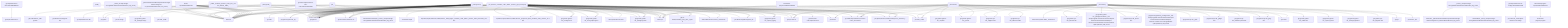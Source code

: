 graph TD
    app-mlperf-inference,d775cac873ee4231_(_nvidia,_resnet50,_tensorrt,_cuda,_test,_r4.1-dev_default,_offline_) --> detect,os
    app-mlperf-inference,d775cac873ee4231_(_nvidia,_resnet50,_tensorrt,_cuda,_test,_r4.1-dev_default,_offline_) --> get,sys-utils-cm
    app-mlperf-inference,d775cac873ee4231_(_nvidia,_resnet50,_tensorrt,_cuda,_test,_r4.1-dev_default,_offline_) --> get,python
    app-mlperf-inference,d775cac873ee4231_(_nvidia,_resnet50,_tensorrt,_cuda,_test,_r4.1-dev_default,_offline_) --> get,mlcommons,inference,src
    get-mlperf-inference-utils,e341e5f86d8342e5 --> get,mlperf,inference,src
    app-mlperf-inference,d775cac873ee4231_(_nvidia,_resnet50,_tensorrt,_cuda,_test,_r4.1-dev_default,_offline_) --> get,mlperf,inference,utils
    app-mlperf-inference,d775cac873ee4231_(_nvidia,_resnet50,_tensorrt,_cuda,_test,_r4.1-dev_default,_offline_) --> get,dataset-aux,imagenet-aux
    get-cuda,46d133d9ef92422d_(_toolkit_) --> detect,os
    get-cuda-devices,7a3ede4d3558427a_(_with-pycuda_) --> get,cuda,_toolkit
    get-cuda-devices,7a3ede4d3558427a_(_with-pycuda_) --> get,python3
    get-generic-python-lib,94b62a682bc44791_(_package.pycuda_) --> get,python3
    get-cuda-devices,7a3ede4d3558427a_(_with-pycuda_) --> get,generic-python-lib,_package.pycuda
    get-generic-python-lib,94b62a682bc44791_(_package.numpy_) --> detect,os
    detect-cpu,586c8a43320142f7 --> detect,os
    get-generic-python-lib,94b62a682bc44791_(_package.numpy_) --> detect,cpu
    get-generic-python-lib,94b62a682bc44791_(_package.numpy_) --> get,python3
    get-generic-python-lib,94b62a682bc44791_(_pip_) --> get,python3
    get-generic-python-lib,94b62a682bc44791_(_package.numpy_) --> get,generic-python-lib,_pip
    get-cuda-devices,7a3ede4d3558427a_(_with-pycuda_) --> get,generic-python-lib,_package.numpy
    app-mlperf-inference,d775cac873ee4231_(_nvidia,_resnet50,_tensorrt,_cuda,_test,_r4.1-dev_default,_offline_) --> get,cuda-devices,_with-pycuda
    app-mlperf-inference-nvidia,bc3b17fb430f4732_(_run_harness,_resnet50,_cuda,_offline,_tensorrt,_gpu_memory.48_) --> detect,os
    detect-cpu,586c8a43320142f7 --> detect,os
    app-mlperf-inference-nvidia,bc3b17fb430f4732_(_run_harness,_resnet50,_cuda,_offline,_tensorrt,_gpu_memory.48_) --> detect,cpu
    app-mlperf-inference-nvidia,bc3b17fb430f4732_(_run_harness,_resnet50,_cuda,_offline,_tensorrt,_gpu_memory.48_) --> get,sys-utils-cm
    app-mlperf-inference-nvidia,bc3b17fb430f4732_(_run_harness,_resnet50,_cuda,_offline,_tensorrt,_gpu_memory.48_) --> get,mlperf,inference,nvidia,scratch,space,_version.4_1-dev
    get-generic-python-lib,94b62a682bc44791_(_mlperf_logging_) --> get,python3
    app-mlperf-inference-nvidia,bc3b17fb430f4732_(_run_harness,_resnet50,_cuda,_offline,_tensorrt,_gpu_memory.48_) --> get,generic-python-lib,_mlperf_logging
    get-dataset-imagenet-val,7afd58d287fe4f11_(_full_) --> detect,os
    download-file,9cdc8dc41aae437e_(_cmutil,_url.https://image-net.org/data/ILSVRC/2012/ILSVRC2012_img_val.tar_) --> detect,os
    download-and-extract,c67e81a4ce2649f5_(_extract,_url.https://image-net.org/data/ILSVRC/2012/ILSVRC2012_img_val.tar_) --> download,file,_cmutil,_url.https://image-net.org/data/ILSVRC/2012/ILSVRC2012_img_val.tar
    extract-file,3f0b76219d004817_(_path./home/mlcuser/MLC/repos/local/cache/get-dataset-imagenet-val_3079ac0d/ILSVRC2012_img_val.tar_) --> detect,os
    download-and-extract,c67e81a4ce2649f5_(_extract,_url.https://image-net.org/data/ILSVRC/2012/ILSVRC2012_img_val.tar_) --> extract,file,_path./home/mlcuser/MLC/repos/local/cache/get-dataset-imagenet-val_3079ac0d/ILSVRC2012_img_val.tar
    get-dataset-imagenet-val,7afd58d287fe4f11_(_full_) --> download-and-extract,file,_extract,_url.https://image-net.org/data/ILSVRC/2012/ILSVRC2012_img_val.tar
    app-mlperf-inference-nvidia,bc3b17fb430f4732_(_run_harness,_resnet50,_cuda,_offline,_tensorrt,_gpu_memory.48_) --> get,dataset,original,imagenet,_full
    app-mlperf-inference-nvidia,bc3b17fb430f4732_(_run_harness,_resnet50,_cuda,_offline,_tensorrt,_gpu_memory.48_) --> get,ml-model,resnet50,_fp32,_onnx,_opset-8
    app-mlperf-inference-nvidia,bc3b17fb430f4732_(_run_harness,_resnet50,_cuda,_offline,_tensorrt,_gpu_memory.48_) --> get,mlcommons,inference,src
    app-mlperf-inference-nvidia,bc3b17fb430f4732_(_run_harness,_resnet50,_cuda,_offline,_tensorrt,_gpu_memory.48_) --> get,nvidia,mlperf,inference,common-code,_mlcommons
    generate-mlperf-inference-user-conf,3af4475745964b93 --> detect,os
    detect-cpu,586c8a43320142f7 --> detect,os
    generate-mlperf-inference-user-conf,3af4475745964b93 --> detect,cpu
    generate-mlperf-inference-user-conf,3af4475745964b93 --> get,python
    generate-mlperf-inference-user-conf,3af4475745964b93 --> get,mlcommons,inference,src
    get-mlperf-inference-sut-configs,c2fbf72009e2445b --> get,cache,dir,_name.mlperf-inference-sut-configs
    generate-mlperf-inference-user-conf,3af4475745964b93 --> get,sut,configs
    app-mlperf-inference-nvidia,bc3b17fb430f4732_(_run_harness,_resnet50,_cuda,_offline,_tensorrt,_gpu_memory.48_) --> generate,user-conf,mlperf,inference
    get-generic-python-lib,94b62a682bc44791_(_package.pycuda_) --> get,python3
    app-mlperf-inference-nvidia,bc3b17fb430f4732_(_run_harness,_resnet50,_cuda,_offline,_tensorrt,_gpu_memory.48_) --> get,generic-python-lib,_package.pycuda
    app-mlperf-inference-nvidia,bc3b17fb430f4732_(_run_harness,_resnet50,_cuda,_offline,_tensorrt,_gpu_memory.48_) --> get,cuda,_cudnn
    app-mlperf-inference-nvidia,bc3b17fb430f4732_(_run_harness,_resnet50,_cuda,_offline,_tensorrt,_gpu_memory.48_) --> get,tensorrt
    build-mlperf-inference-server-nvidia,f37403af5e9f4541_(_mlcommons_) --> detect,os
    detect-cpu,586c8a43320142f7 --> detect,os
    build-mlperf-inference-server-nvidia,f37403af5e9f4541_(_mlcommons_) --> detect,cpu
    build-mlperf-inference-server-nvidia,f37403af5e9f4541_(_mlcommons_) --> get,sys-utils-cm
    build-mlperf-inference-server-nvidia,f37403af5e9f4541_(_mlcommons_) --> get,python3
    build-mlperf-inference-server-nvidia,f37403af5e9f4541_(_mlcommons_) --> get,cuda,_cudnn
    build-mlperf-inference-server-nvidia,f37403af5e9f4541_(_mlcommons_) --> get,tensorrt,_dev
    build-mlperf-inference-server-nvidia,f37403af5e9f4541_(_mlcommons_) --> get,gcc
    build-mlperf-inference-server-nvidia,f37403af5e9f4541_(_mlcommons_) --> get,cmake
    build-mlperf-inference-server-nvidia,f37403af5e9f4541_(_mlcommons_) --> get,generic,sys-util,_glog-dev
    build-mlperf-inference-server-nvidia,f37403af5e9f4541_(_mlcommons_) --> get,generic,sys-util,_gflags-dev
    build-mlperf-inference-server-nvidia,f37403af5e9f4541_(_mlcommons_) --> get,generic,sys-util,_libgmock-dev
    build-mlperf-inference-server-nvidia,f37403af5e9f4541_(_mlcommons_) --> get,generic,sys-util,_libre2-dev
    build-mlperf-inference-server-nvidia,f37403af5e9f4541_(_mlcommons_) --> get,generic,sys-util,_libnuma-dev
    build-mlperf-inference-server-nvidia,f37403af5e9f4541_(_mlcommons_) --> get,generic,sys-util,_libboost-all-dev
    build-mlperf-inference-server-nvidia,f37403af5e9f4541_(_mlcommons_) --> get,generic,sys-util,_rapidjson-dev
    build-mlperf-inference-server-nvidia,f37403af5e9f4541_(_mlcommons_) --> get,nvidia,mlperf,inference,common-code,_mlcommons
    get-generic-python-lib,94b62a682bc44791_(_package.pybind11_) --> get,python3
    build-mlperf-inference-server-nvidia,f37403af5e9f4541_(_mlcommons_) --> get,generic-python-lib,_package.pybind11
    get-generic-python-lib,94b62a682bc44791_(_pycuda_) --> detect,os
    detect-cpu,586c8a43320142f7 --> detect,os
    get-generic-python-lib,94b62a682bc44791_(_pycuda_) --> detect,cpu
    get-generic-python-lib,94b62a682bc44791_(_pycuda_) --> get,python3
    get-generic-python-lib,94b62a682bc44791_(_pip_) --> get,python3
    get-generic-python-lib,94b62a682bc44791_(_pycuda_) --> get,generic-python-lib,_pip
    get-generic-python-lib,94b62a682bc44791_(_pycuda_) --> get,cuda
    build-mlperf-inference-server-nvidia,f37403af5e9f4541_(_mlcommons_) --> get,generic-python-lib,_pycuda
    get-generic-python-lib,94b62a682bc44791_(_opencv-python_) --> get,python3
    build-mlperf-inference-server-nvidia,f37403af5e9f4541_(_mlcommons_) --> get,generic-python-lib,_opencv-python
    get-generic-python-lib,94b62a682bc44791_(_nvidia-dali_) --> get,python3
    build-mlperf-inference-server-nvidia,f37403af5e9f4541_(_mlcommons_) --> get,generic-python-lib,_nvidia-dali
    build-mlperf-inference-server-nvidia,f37403af5e9f4541_(_mlcommons_) --> get,mlperf,inference,nvidia,scratch,space,_version.4_1-dev
    build-mlperf-inference-server-nvidia,f37403af5e9f4541_(_mlcommons_) --> get,generic,sys-util,_nlohmann-json3-dev
    build-mlperf-inference-server-nvidia,f37403af5e9f4541_(_mlcommons_) --> get,generic,sys-util,_git-lfs
    get-generic-python-lib,94b62a682bc44791_(_package.torch,_whl-url.https://github.com/mlcommons/cm4mlperf-inference/releases/download/mlperf-inference-v4.0/torch-2.1.0a0+git32f93b1-cp38-cp38-linux_x86_64.whl_) --> get,python3
    build-mlperf-inference-server-nvidia,f37403af5e9f4541_(_mlcommons_) --> get,generic-python-lib,_package.torch,_whl-url.https://github.com/mlcommons/cm4mlperf-inference/releases/download/mlperf-inference-v4.0/torch-2.1.0a0+git32f93b1-cp38-cp38-linux_x86_64.whl
    get-generic-python-lib,94b62a682bc44791_(_package.torchvision,_whl-url.https://github.com/mlcommons/cm4mlperf-inference/releases/download/mlperf-inference-v4.0/torchvision-0.16.0a0+657027f-cp38-cp38-linux_x86_64.whl_) --> get,python3
    build-mlperf-inference-server-nvidia,f37403af5e9f4541_(_mlcommons_) --> get,generic-python-lib,_package.torchvision,_whl-url.https://github.com/mlcommons/cm4mlperf-inference/releases/download/mlperf-inference-v4.0/torchvision-0.16.0a0+657027f-cp38-cp38-linux_x86_64.whl
    add-custom-nvidia-system,b2e6c46c6e8745a3_(_mlcommons_) --> detect,os
    detect-cpu,586c8a43320142f7 --> detect,os
    add-custom-nvidia-system,b2e6c46c6e8745a3_(_mlcommons_) --> detect,cpu
    add-custom-nvidia-system,b2e6c46c6e8745a3_(_mlcommons_) --> get,sys-utils-cm
    add-custom-nvidia-system,b2e6c46c6e8745a3_(_mlcommons_) --> get,python3
    add-custom-nvidia-system,b2e6c46c6e8745a3_(_mlcommons_) --> get,cuda,_cudnn
    add-custom-nvidia-system,b2e6c46c6e8745a3_(_mlcommons_) --> get,tensorrt
    add-custom-nvidia-system,b2e6c46c6e8745a3_(_mlcommons_) --> get,cmake
    get-generic-python-lib,94b62a682bc44791_(_requests_) --> detect,os
    detect-cpu,586c8a43320142f7 --> detect,os
    get-generic-python-lib,94b62a682bc44791_(_requests_) --> detect,cpu
    get-generic-python-lib,94b62a682bc44791_(_requests_) --> get,python3
    get-generic-python-lib,94b62a682bc44791_(_pip_) --> get,python3
    get-generic-python-lib,94b62a682bc44791_(_requests_) --> get,generic-python-lib,_pip
    add-custom-nvidia-system,b2e6c46c6e8745a3_(_mlcommons_) --> get,generic-python-lib,_requests
    add-custom-nvidia-system,b2e6c46c6e8745a3_(_mlcommons_) --> get,generic,sys-util,_glog-dev
    add-custom-nvidia-system,b2e6c46c6e8745a3_(_mlcommons_) --> get,generic,sys-util,_gflags-dev
    add-custom-nvidia-system,b2e6c46c6e8745a3_(_mlcommons_) --> get,generic,sys-util,_libre2-dev
    add-custom-nvidia-system,b2e6c46c6e8745a3_(_mlcommons_) --> get,generic,sys-util,_libnuma-dev
    add-custom-nvidia-system,b2e6c46c6e8745a3_(_mlcommons_) --> get,generic,sys-util,_libboost-all-dev
    add-custom-nvidia-system,b2e6c46c6e8745a3_(_mlcommons_) --> get,generic,sys-util,_rapidjson-dev
    add-custom-nvidia-system,b2e6c46c6e8745a3_(_mlcommons_) --> get,nvidia,mlperf,inference,common-code,_mlcommons
    get-generic-python-lib,94b62a682bc44791_(_pycuda_) --> get,python3
    add-custom-nvidia-system,b2e6c46c6e8745a3_(_mlcommons_) --> get,generic-python-lib,_pycuda
    build-mlperf-inference-server-nvidia,f37403af5e9f4541_(_mlcommons_) --> add,custom,system,nvidia,_mlcommons
    app-mlperf-inference-nvidia,bc3b17fb430f4732_(_run_harness,_resnet50,_cuda,_offline,_tensorrt,_gpu_memory.48_) --> build,nvidia,inference,server,_mlcommons
    app-mlperf-inference-nvidia,bc3b17fb430f4732_(_build_engine,_resnet50,_cuda,_offline,_tensorrt,_batch_size.2048,_v4.1-dev_) --> detect,os
    detect-cpu,586c8a43320142f7 --> detect,os
    app-mlperf-inference-nvidia,bc3b17fb430f4732_(_build_engine,_resnet50,_cuda,_offline,_tensorrt,_batch_size.2048,_v4.1-dev_) --> detect,cpu
    app-mlperf-inference-nvidia,bc3b17fb430f4732_(_build_engine,_resnet50,_cuda,_offline,_tensorrt,_batch_size.2048,_v4.1-dev_) --> get,sys-utils-cm
    app-mlperf-inference-nvidia,bc3b17fb430f4732_(_build_engine,_resnet50,_cuda,_offline,_tensorrt,_batch_size.2048,_v4.1-dev_) --> get,mlperf,inference,nvidia,scratch,space,_version.4_1-dev
    get-generic-python-lib,94b62a682bc44791_(_mlperf_logging_) --> get,python3
    app-mlperf-inference-nvidia,bc3b17fb430f4732_(_build_engine,_resnet50,_cuda,_offline,_tensorrt,_batch_size.2048,_v4.1-dev_) --> get,generic-python-lib,_mlperf_logging
    app-mlperf-inference-nvidia,bc3b17fb430f4732_(_build_engine,_resnet50,_cuda,_offline,_tensorrt,_batch_size.2048,_v4.1-dev_) --> get,dataset,original,imagenet,_full
    app-mlperf-inference-nvidia,bc3b17fb430f4732_(_build_engine,_resnet50,_cuda,_offline,_tensorrt,_batch_size.2048,_v4.1-dev_) --> get,ml-model,resnet50,_fp32,_onnx,_opset-8
    app-mlperf-inference-nvidia,bc3b17fb430f4732_(_build_engine,_resnet50,_cuda,_offline,_tensorrt,_batch_size.2048,_v4.1-dev_) --> get,mlcommons,inference,src
    app-mlperf-inference-nvidia,bc3b17fb430f4732_(_build_engine,_resnet50,_cuda,_offline,_tensorrt,_batch_size.2048,_v4.1-dev_) --> get,nvidia,mlperf,inference,common-code,_mlcommons
    get-generic-python-lib,94b62a682bc44791_(_package.pycuda_) --> get,python3
    app-mlperf-inference-nvidia,bc3b17fb430f4732_(_build_engine,_resnet50,_cuda,_offline,_tensorrt,_batch_size.2048,_v4.1-dev_) --> get,generic-python-lib,_package.pycuda
    app-mlperf-inference-nvidia,bc3b17fb430f4732_(_build_engine,_resnet50,_cuda,_offline,_tensorrt,_batch_size.2048,_v4.1-dev_) --> get,cuda,_cudnn
    app-mlperf-inference-nvidia,bc3b17fb430f4732_(_build_engine,_resnet50,_cuda,_offline,_tensorrt,_batch_size.2048,_v4.1-dev_) --> get,tensorrt
    app-mlperf-inference-nvidia,bc3b17fb430f4732_(_build_engine,_resnet50,_cuda,_offline,_tensorrt,_batch_size.2048,_v4.1-dev_) --> build,nvidia,inference,server,_mlcommons
    app-mlperf-inference-nvidia,bc3b17fb430f4732_(_preprocess_data,_resnet50,_cuda,_tensorrt,_v4.1-dev_) --> detect,os
    detect-cpu,586c8a43320142f7 --> detect,os
    app-mlperf-inference-nvidia,bc3b17fb430f4732_(_preprocess_data,_resnet50,_cuda,_tensorrt,_v4.1-dev_) --> detect,cpu
    app-mlperf-inference-nvidia,bc3b17fb430f4732_(_preprocess_data,_resnet50,_cuda,_tensorrt,_v4.1-dev_) --> get,sys-utils-cm
    app-mlperf-inference-nvidia,bc3b17fb430f4732_(_preprocess_data,_resnet50,_cuda,_tensorrt,_v4.1-dev_) --> get,mlperf,inference,nvidia,scratch,space,_version.4_1-dev
    get-generic-python-lib,94b62a682bc44791_(_mlperf_logging_) --> get,python3
    app-mlperf-inference-nvidia,bc3b17fb430f4732_(_preprocess_data,_resnet50,_cuda,_tensorrt,_v4.1-dev_) --> get,generic-python-lib,_mlperf_logging
    app-mlperf-inference-nvidia,bc3b17fb430f4732_(_preprocess_data,_resnet50,_cuda,_tensorrt,_v4.1-dev_) --> get,dataset,original,imagenet,_full
    app-mlperf-inference-nvidia,bc3b17fb430f4732_(_preprocess_data,_resnet50,_cuda,_tensorrt,_v4.1-dev_) --> get,ml-model,resnet50,_fp32,_onnx,_opset-8
    app-mlperf-inference-nvidia,bc3b17fb430f4732_(_preprocess_data,_resnet50,_cuda,_tensorrt,_v4.1-dev_) --> get,mlcommons,inference,src
    app-mlperf-inference-nvidia,bc3b17fb430f4732_(_preprocess_data,_resnet50,_cuda,_tensorrt,_v4.1-dev_) --> get,nvidia,mlperf,inference,common-code,_mlcommons
    get-generic-python-lib,94b62a682bc44791_(_package.pycuda_) --> get,python3
    app-mlperf-inference-nvidia,bc3b17fb430f4732_(_preprocess_data,_resnet50,_cuda,_tensorrt,_v4.1-dev_) --> get,generic-python-lib,_package.pycuda
    get-generic-python-lib,94b62a682bc44791_(_onnx-graphsurgeon_) --> get,python3
    app-mlperf-inference-nvidia,bc3b17fb430f4732_(_preprocess_data,_resnet50,_cuda,_tensorrt,_v4.1-dev_) --> get,generic-python-lib,_onnx-graphsurgeon
    get-generic-python-lib,94b62a682bc44791_(_package.onnx_) --> get,python3
    app-mlperf-inference-nvidia,bc3b17fb430f4732_(_preprocess_data,_resnet50,_cuda,_tensorrt,_v4.1-dev_) --> get,generic-python-lib,_package.onnx
    app-mlperf-inference-nvidia,bc3b17fb430f4732_(_preprocess_data,_resnet50,_cuda,_tensorrt,_v4.1-dev_) --> save,mlperf,inference,state
    app-mlperf-inference-nvidia,bc3b17fb430f4732_(_build_engine,_resnet50,_cuda,_offline,_tensorrt,_batch_size.2048,_v4.1-dev_) --> reproduce,mlperf,inference,nvidia,harness,_preprocess_data,_resnet50,_cuda,_tensorrt,_v4.1-dev
    get-generic-python-lib,94b62a682bc44791_(_onnx-graphsurgeon_) --> get,python3
    app-mlperf-inference-nvidia,bc3b17fb430f4732_(_build_engine,_resnet50,_cuda,_offline,_tensorrt,_batch_size.2048,_v4.1-dev_) --> get,generic-python-lib,_onnx-graphsurgeon
    get-generic-python-lib,94b62a682bc44791_(_package.onnx_) --> get,python3
    app-mlperf-inference-nvidia,bc3b17fb430f4732_(_build_engine,_resnet50,_cuda,_offline,_tensorrt,_batch_size.2048,_v4.1-dev_) --> get,generic-python-lib,_package.onnx
    app-mlperf-inference-nvidia,bc3b17fb430f4732_(_build_engine,_resnet50,_cuda,_offline,_tensorrt,_batch_size.2048,_v4.1-dev_) --> save,mlperf,inference,state
    app-mlperf-inference-nvidia,bc3b17fb430f4732_(_run_harness,_resnet50,_cuda,_offline,_tensorrt,_gpu_memory.48_) --> reproduce,mlperf,inference,nvidia,harness,_build_engine,_resnet50,_cuda,_offline,_tensorrt,_batch_size.2048,_v4.1-dev
    app-mlperf-inference-nvidia,bc3b17fb430f4732_(_run_harness,_resnet50,_cuda,_offline,_tensorrt,_gpu_memory.48_) --> reproduce,mlperf,inference,nvidia,harness,_preprocess_data,_resnet50,_cuda,_tensorrt,_v4.1-dev
    get-generic-python-lib,94b62a682bc44791_(_onnx-graphsurgeon_) --> get,python3
    app-mlperf-inference-nvidia,bc3b17fb430f4732_(_run_harness,_resnet50,_cuda,_offline,_tensorrt,_gpu_memory.48_) --> get,generic-python-lib,_onnx-graphsurgeon
    get-generic-python-lib,94b62a682bc44791_(_package.onnx_) --> get,python3
    app-mlperf-inference-nvidia,bc3b17fb430f4732_(_run_harness,_resnet50,_cuda,_offline,_tensorrt,_gpu_memory.48_) --> get,generic-python-lib,_package.onnx
    detect-cpu,586c8a43320142f7 --> detect,os
    benchmark-program,19f369ef47084895 --> detect,cpu
    benchmark-program-mlperf,cfff0132a8aa4018 --> benchmark-program,program
    app-mlperf-inference-nvidia,bc3b17fb430f4732_(_run_harness,_resnet50,_cuda,_offline,_tensorrt,_gpu_memory.48_) --> benchmark-mlperf
